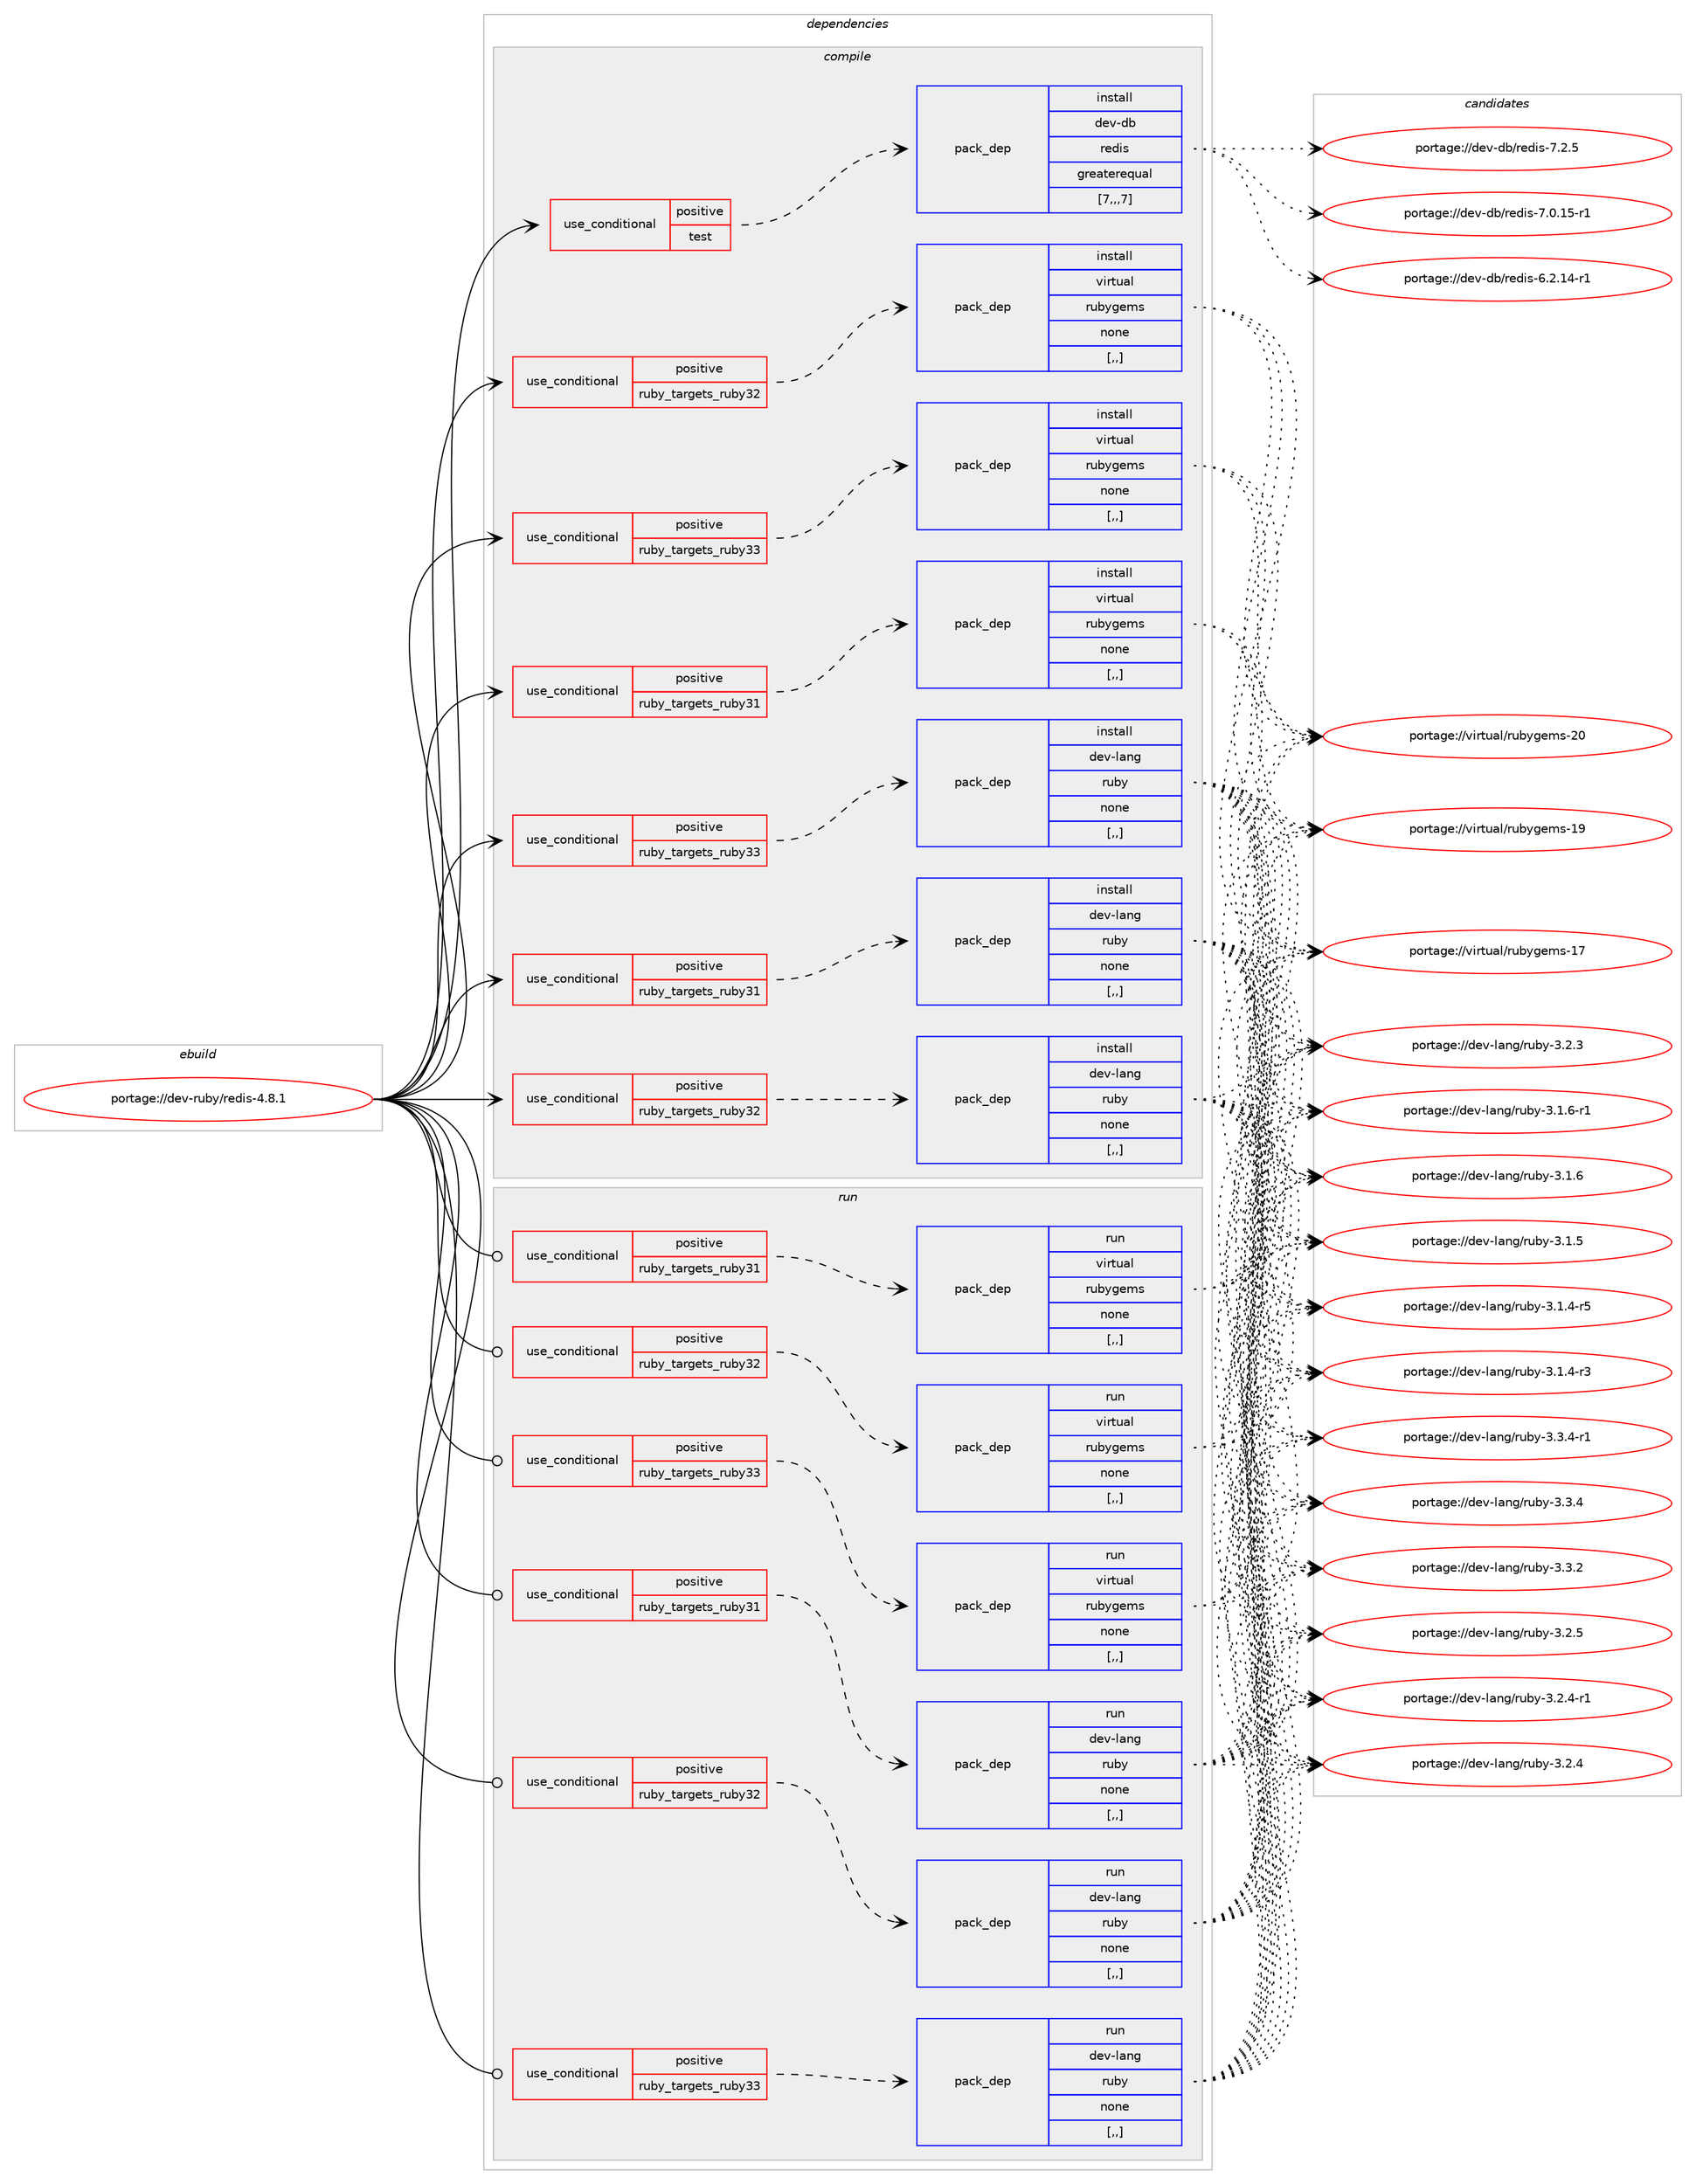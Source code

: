 digraph prolog {

# *************
# Graph options
# *************

newrank=true;
concentrate=true;
compound=true;
graph [rankdir=LR,fontname=Helvetica,fontsize=10,ranksep=1.5];#, ranksep=2.5, nodesep=0.2];
edge  [arrowhead=vee];
node  [fontname=Helvetica,fontsize=10];

# **********
# The ebuild
# **********

subgraph cluster_leftcol {
color=gray;
label=<<i>ebuild</i>>;
id [label="portage://dev-ruby/redis-4.8.1", color=red, width=4, href="../dev-ruby/redis-4.8.1.svg"];
}

# ****************
# The dependencies
# ****************

subgraph cluster_midcol {
color=gray;
label=<<i>dependencies</i>>;
subgraph cluster_compile {
fillcolor="#eeeeee";
style=filled;
label=<<i>compile</i>>;
subgraph cond54146 {
dependency197896 [label=<<TABLE BORDER="0" CELLBORDER="1" CELLSPACING="0" CELLPADDING="4"><TR><TD ROWSPAN="3" CELLPADDING="10">use_conditional</TD></TR><TR><TD>positive</TD></TR><TR><TD>ruby_targets_ruby31</TD></TR></TABLE>>, shape=none, color=red];
subgraph pack142393 {
dependency197897 [label=<<TABLE BORDER="0" CELLBORDER="1" CELLSPACING="0" CELLPADDING="4" WIDTH="220"><TR><TD ROWSPAN="6" CELLPADDING="30">pack_dep</TD></TR><TR><TD WIDTH="110">install</TD></TR><TR><TD>dev-lang</TD></TR><TR><TD>ruby</TD></TR><TR><TD>none</TD></TR><TR><TD>[,,]</TD></TR></TABLE>>, shape=none, color=blue];
}
dependency197896:e -> dependency197897:w [weight=20,style="dashed",arrowhead="vee"];
}
id:e -> dependency197896:w [weight=20,style="solid",arrowhead="vee"];
subgraph cond54147 {
dependency197898 [label=<<TABLE BORDER="0" CELLBORDER="1" CELLSPACING="0" CELLPADDING="4"><TR><TD ROWSPAN="3" CELLPADDING="10">use_conditional</TD></TR><TR><TD>positive</TD></TR><TR><TD>ruby_targets_ruby31</TD></TR></TABLE>>, shape=none, color=red];
subgraph pack142394 {
dependency197899 [label=<<TABLE BORDER="0" CELLBORDER="1" CELLSPACING="0" CELLPADDING="4" WIDTH="220"><TR><TD ROWSPAN="6" CELLPADDING="30">pack_dep</TD></TR><TR><TD WIDTH="110">install</TD></TR><TR><TD>virtual</TD></TR><TR><TD>rubygems</TD></TR><TR><TD>none</TD></TR><TR><TD>[,,]</TD></TR></TABLE>>, shape=none, color=blue];
}
dependency197898:e -> dependency197899:w [weight=20,style="dashed",arrowhead="vee"];
}
id:e -> dependency197898:w [weight=20,style="solid",arrowhead="vee"];
subgraph cond54148 {
dependency197900 [label=<<TABLE BORDER="0" CELLBORDER="1" CELLSPACING="0" CELLPADDING="4"><TR><TD ROWSPAN="3" CELLPADDING="10">use_conditional</TD></TR><TR><TD>positive</TD></TR><TR><TD>ruby_targets_ruby32</TD></TR></TABLE>>, shape=none, color=red];
subgraph pack142395 {
dependency197901 [label=<<TABLE BORDER="0" CELLBORDER="1" CELLSPACING="0" CELLPADDING="4" WIDTH="220"><TR><TD ROWSPAN="6" CELLPADDING="30">pack_dep</TD></TR><TR><TD WIDTH="110">install</TD></TR><TR><TD>dev-lang</TD></TR><TR><TD>ruby</TD></TR><TR><TD>none</TD></TR><TR><TD>[,,]</TD></TR></TABLE>>, shape=none, color=blue];
}
dependency197900:e -> dependency197901:w [weight=20,style="dashed",arrowhead="vee"];
}
id:e -> dependency197900:w [weight=20,style="solid",arrowhead="vee"];
subgraph cond54149 {
dependency197902 [label=<<TABLE BORDER="0" CELLBORDER="1" CELLSPACING="0" CELLPADDING="4"><TR><TD ROWSPAN="3" CELLPADDING="10">use_conditional</TD></TR><TR><TD>positive</TD></TR><TR><TD>ruby_targets_ruby32</TD></TR></TABLE>>, shape=none, color=red];
subgraph pack142396 {
dependency197903 [label=<<TABLE BORDER="0" CELLBORDER="1" CELLSPACING="0" CELLPADDING="4" WIDTH="220"><TR><TD ROWSPAN="6" CELLPADDING="30">pack_dep</TD></TR><TR><TD WIDTH="110">install</TD></TR><TR><TD>virtual</TD></TR><TR><TD>rubygems</TD></TR><TR><TD>none</TD></TR><TR><TD>[,,]</TD></TR></TABLE>>, shape=none, color=blue];
}
dependency197902:e -> dependency197903:w [weight=20,style="dashed",arrowhead="vee"];
}
id:e -> dependency197902:w [weight=20,style="solid",arrowhead="vee"];
subgraph cond54150 {
dependency197904 [label=<<TABLE BORDER="0" CELLBORDER="1" CELLSPACING="0" CELLPADDING="4"><TR><TD ROWSPAN="3" CELLPADDING="10">use_conditional</TD></TR><TR><TD>positive</TD></TR><TR><TD>ruby_targets_ruby33</TD></TR></TABLE>>, shape=none, color=red];
subgraph pack142397 {
dependency197905 [label=<<TABLE BORDER="0" CELLBORDER="1" CELLSPACING="0" CELLPADDING="4" WIDTH="220"><TR><TD ROWSPAN="6" CELLPADDING="30">pack_dep</TD></TR><TR><TD WIDTH="110">install</TD></TR><TR><TD>dev-lang</TD></TR><TR><TD>ruby</TD></TR><TR><TD>none</TD></TR><TR><TD>[,,]</TD></TR></TABLE>>, shape=none, color=blue];
}
dependency197904:e -> dependency197905:w [weight=20,style="dashed",arrowhead="vee"];
}
id:e -> dependency197904:w [weight=20,style="solid",arrowhead="vee"];
subgraph cond54151 {
dependency197906 [label=<<TABLE BORDER="0" CELLBORDER="1" CELLSPACING="0" CELLPADDING="4"><TR><TD ROWSPAN="3" CELLPADDING="10">use_conditional</TD></TR><TR><TD>positive</TD></TR><TR><TD>ruby_targets_ruby33</TD></TR></TABLE>>, shape=none, color=red];
subgraph pack142398 {
dependency197907 [label=<<TABLE BORDER="0" CELLBORDER="1" CELLSPACING="0" CELLPADDING="4" WIDTH="220"><TR><TD ROWSPAN="6" CELLPADDING="30">pack_dep</TD></TR><TR><TD WIDTH="110">install</TD></TR><TR><TD>virtual</TD></TR><TR><TD>rubygems</TD></TR><TR><TD>none</TD></TR><TR><TD>[,,]</TD></TR></TABLE>>, shape=none, color=blue];
}
dependency197906:e -> dependency197907:w [weight=20,style="dashed",arrowhead="vee"];
}
id:e -> dependency197906:w [weight=20,style="solid",arrowhead="vee"];
subgraph cond54152 {
dependency197908 [label=<<TABLE BORDER="0" CELLBORDER="1" CELLSPACING="0" CELLPADDING="4"><TR><TD ROWSPAN="3" CELLPADDING="10">use_conditional</TD></TR><TR><TD>positive</TD></TR><TR><TD>test</TD></TR></TABLE>>, shape=none, color=red];
subgraph pack142399 {
dependency197909 [label=<<TABLE BORDER="0" CELLBORDER="1" CELLSPACING="0" CELLPADDING="4" WIDTH="220"><TR><TD ROWSPAN="6" CELLPADDING="30">pack_dep</TD></TR><TR><TD WIDTH="110">install</TD></TR><TR><TD>dev-db</TD></TR><TR><TD>redis</TD></TR><TR><TD>greaterequal</TD></TR><TR><TD>[7,,,7]</TD></TR></TABLE>>, shape=none, color=blue];
}
dependency197908:e -> dependency197909:w [weight=20,style="dashed",arrowhead="vee"];
}
id:e -> dependency197908:w [weight=20,style="solid",arrowhead="vee"];
}
subgraph cluster_compileandrun {
fillcolor="#eeeeee";
style=filled;
label=<<i>compile and run</i>>;
}
subgraph cluster_run {
fillcolor="#eeeeee";
style=filled;
label=<<i>run</i>>;
subgraph cond54153 {
dependency197910 [label=<<TABLE BORDER="0" CELLBORDER="1" CELLSPACING="0" CELLPADDING="4"><TR><TD ROWSPAN="3" CELLPADDING="10">use_conditional</TD></TR><TR><TD>positive</TD></TR><TR><TD>ruby_targets_ruby31</TD></TR></TABLE>>, shape=none, color=red];
subgraph pack142400 {
dependency197911 [label=<<TABLE BORDER="0" CELLBORDER="1" CELLSPACING="0" CELLPADDING="4" WIDTH="220"><TR><TD ROWSPAN="6" CELLPADDING="30">pack_dep</TD></TR><TR><TD WIDTH="110">run</TD></TR><TR><TD>dev-lang</TD></TR><TR><TD>ruby</TD></TR><TR><TD>none</TD></TR><TR><TD>[,,]</TD></TR></TABLE>>, shape=none, color=blue];
}
dependency197910:e -> dependency197911:w [weight=20,style="dashed",arrowhead="vee"];
}
id:e -> dependency197910:w [weight=20,style="solid",arrowhead="odot"];
subgraph cond54154 {
dependency197912 [label=<<TABLE BORDER="0" CELLBORDER="1" CELLSPACING="0" CELLPADDING="4"><TR><TD ROWSPAN="3" CELLPADDING="10">use_conditional</TD></TR><TR><TD>positive</TD></TR><TR><TD>ruby_targets_ruby31</TD></TR></TABLE>>, shape=none, color=red];
subgraph pack142401 {
dependency197913 [label=<<TABLE BORDER="0" CELLBORDER="1" CELLSPACING="0" CELLPADDING="4" WIDTH="220"><TR><TD ROWSPAN="6" CELLPADDING="30">pack_dep</TD></TR><TR><TD WIDTH="110">run</TD></TR><TR><TD>virtual</TD></TR><TR><TD>rubygems</TD></TR><TR><TD>none</TD></TR><TR><TD>[,,]</TD></TR></TABLE>>, shape=none, color=blue];
}
dependency197912:e -> dependency197913:w [weight=20,style="dashed",arrowhead="vee"];
}
id:e -> dependency197912:w [weight=20,style="solid",arrowhead="odot"];
subgraph cond54155 {
dependency197914 [label=<<TABLE BORDER="0" CELLBORDER="1" CELLSPACING="0" CELLPADDING="4"><TR><TD ROWSPAN="3" CELLPADDING="10">use_conditional</TD></TR><TR><TD>positive</TD></TR><TR><TD>ruby_targets_ruby32</TD></TR></TABLE>>, shape=none, color=red];
subgraph pack142402 {
dependency197915 [label=<<TABLE BORDER="0" CELLBORDER="1" CELLSPACING="0" CELLPADDING="4" WIDTH="220"><TR><TD ROWSPAN="6" CELLPADDING="30">pack_dep</TD></TR><TR><TD WIDTH="110">run</TD></TR><TR><TD>dev-lang</TD></TR><TR><TD>ruby</TD></TR><TR><TD>none</TD></TR><TR><TD>[,,]</TD></TR></TABLE>>, shape=none, color=blue];
}
dependency197914:e -> dependency197915:w [weight=20,style="dashed",arrowhead="vee"];
}
id:e -> dependency197914:w [weight=20,style="solid",arrowhead="odot"];
subgraph cond54156 {
dependency197916 [label=<<TABLE BORDER="0" CELLBORDER="1" CELLSPACING="0" CELLPADDING="4"><TR><TD ROWSPAN="3" CELLPADDING="10">use_conditional</TD></TR><TR><TD>positive</TD></TR><TR><TD>ruby_targets_ruby32</TD></TR></TABLE>>, shape=none, color=red];
subgraph pack142403 {
dependency197917 [label=<<TABLE BORDER="0" CELLBORDER="1" CELLSPACING="0" CELLPADDING="4" WIDTH="220"><TR><TD ROWSPAN="6" CELLPADDING="30">pack_dep</TD></TR><TR><TD WIDTH="110">run</TD></TR><TR><TD>virtual</TD></TR><TR><TD>rubygems</TD></TR><TR><TD>none</TD></TR><TR><TD>[,,]</TD></TR></TABLE>>, shape=none, color=blue];
}
dependency197916:e -> dependency197917:w [weight=20,style="dashed",arrowhead="vee"];
}
id:e -> dependency197916:w [weight=20,style="solid",arrowhead="odot"];
subgraph cond54157 {
dependency197918 [label=<<TABLE BORDER="0" CELLBORDER="1" CELLSPACING="0" CELLPADDING="4"><TR><TD ROWSPAN="3" CELLPADDING="10">use_conditional</TD></TR><TR><TD>positive</TD></TR><TR><TD>ruby_targets_ruby33</TD></TR></TABLE>>, shape=none, color=red];
subgraph pack142404 {
dependency197919 [label=<<TABLE BORDER="0" CELLBORDER="1" CELLSPACING="0" CELLPADDING="4" WIDTH="220"><TR><TD ROWSPAN="6" CELLPADDING="30">pack_dep</TD></TR><TR><TD WIDTH="110">run</TD></TR><TR><TD>dev-lang</TD></TR><TR><TD>ruby</TD></TR><TR><TD>none</TD></TR><TR><TD>[,,]</TD></TR></TABLE>>, shape=none, color=blue];
}
dependency197918:e -> dependency197919:w [weight=20,style="dashed",arrowhead="vee"];
}
id:e -> dependency197918:w [weight=20,style="solid",arrowhead="odot"];
subgraph cond54158 {
dependency197920 [label=<<TABLE BORDER="0" CELLBORDER="1" CELLSPACING="0" CELLPADDING="4"><TR><TD ROWSPAN="3" CELLPADDING="10">use_conditional</TD></TR><TR><TD>positive</TD></TR><TR><TD>ruby_targets_ruby33</TD></TR></TABLE>>, shape=none, color=red];
subgraph pack142405 {
dependency197921 [label=<<TABLE BORDER="0" CELLBORDER="1" CELLSPACING="0" CELLPADDING="4" WIDTH="220"><TR><TD ROWSPAN="6" CELLPADDING="30">pack_dep</TD></TR><TR><TD WIDTH="110">run</TD></TR><TR><TD>virtual</TD></TR><TR><TD>rubygems</TD></TR><TR><TD>none</TD></TR><TR><TD>[,,]</TD></TR></TABLE>>, shape=none, color=blue];
}
dependency197920:e -> dependency197921:w [weight=20,style="dashed",arrowhead="vee"];
}
id:e -> dependency197920:w [weight=20,style="solid",arrowhead="odot"];
}
}

# **************
# The candidates
# **************

subgraph cluster_choices {
rank=same;
color=gray;
label=<<i>candidates</i>>;

subgraph choice142393 {
color=black;
nodesep=1;
choice100101118451089711010347114117981214551465146524511449 [label="portage://dev-lang/ruby-3.3.4-r1", color=red, width=4,href="../dev-lang/ruby-3.3.4-r1.svg"];
choice10010111845108971101034711411798121455146514652 [label="portage://dev-lang/ruby-3.3.4", color=red, width=4,href="../dev-lang/ruby-3.3.4.svg"];
choice10010111845108971101034711411798121455146514650 [label="portage://dev-lang/ruby-3.3.2", color=red, width=4,href="../dev-lang/ruby-3.3.2.svg"];
choice10010111845108971101034711411798121455146504653 [label="portage://dev-lang/ruby-3.2.5", color=red, width=4,href="../dev-lang/ruby-3.2.5.svg"];
choice100101118451089711010347114117981214551465046524511449 [label="portage://dev-lang/ruby-3.2.4-r1", color=red, width=4,href="../dev-lang/ruby-3.2.4-r1.svg"];
choice10010111845108971101034711411798121455146504652 [label="portage://dev-lang/ruby-3.2.4", color=red, width=4,href="../dev-lang/ruby-3.2.4.svg"];
choice10010111845108971101034711411798121455146504651 [label="portage://dev-lang/ruby-3.2.3", color=red, width=4,href="../dev-lang/ruby-3.2.3.svg"];
choice100101118451089711010347114117981214551464946544511449 [label="portage://dev-lang/ruby-3.1.6-r1", color=red, width=4,href="../dev-lang/ruby-3.1.6-r1.svg"];
choice10010111845108971101034711411798121455146494654 [label="portage://dev-lang/ruby-3.1.6", color=red, width=4,href="../dev-lang/ruby-3.1.6.svg"];
choice10010111845108971101034711411798121455146494653 [label="portage://dev-lang/ruby-3.1.5", color=red, width=4,href="../dev-lang/ruby-3.1.5.svg"];
choice100101118451089711010347114117981214551464946524511453 [label="portage://dev-lang/ruby-3.1.4-r5", color=red, width=4,href="../dev-lang/ruby-3.1.4-r5.svg"];
choice100101118451089711010347114117981214551464946524511451 [label="portage://dev-lang/ruby-3.1.4-r3", color=red, width=4,href="../dev-lang/ruby-3.1.4-r3.svg"];
dependency197897:e -> choice100101118451089711010347114117981214551465146524511449:w [style=dotted,weight="100"];
dependency197897:e -> choice10010111845108971101034711411798121455146514652:w [style=dotted,weight="100"];
dependency197897:e -> choice10010111845108971101034711411798121455146514650:w [style=dotted,weight="100"];
dependency197897:e -> choice10010111845108971101034711411798121455146504653:w [style=dotted,weight="100"];
dependency197897:e -> choice100101118451089711010347114117981214551465046524511449:w [style=dotted,weight="100"];
dependency197897:e -> choice10010111845108971101034711411798121455146504652:w [style=dotted,weight="100"];
dependency197897:e -> choice10010111845108971101034711411798121455146504651:w [style=dotted,weight="100"];
dependency197897:e -> choice100101118451089711010347114117981214551464946544511449:w [style=dotted,weight="100"];
dependency197897:e -> choice10010111845108971101034711411798121455146494654:w [style=dotted,weight="100"];
dependency197897:e -> choice10010111845108971101034711411798121455146494653:w [style=dotted,weight="100"];
dependency197897:e -> choice100101118451089711010347114117981214551464946524511453:w [style=dotted,weight="100"];
dependency197897:e -> choice100101118451089711010347114117981214551464946524511451:w [style=dotted,weight="100"];
}
subgraph choice142394 {
color=black;
nodesep=1;
choice118105114116117971084711411798121103101109115455048 [label="portage://virtual/rubygems-20", color=red, width=4,href="../virtual/rubygems-20.svg"];
choice118105114116117971084711411798121103101109115454957 [label="portage://virtual/rubygems-19", color=red, width=4,href="../virtual/rubygems-19.svg"];
choice118105114116117971084711411798121103101109115454955 [label="portage://virtual/rubygems-17", color=red, width=4,href="../virtual/rubygems-17.svg"];
dependency197899:e -> choice118105114116117971084711411798121103101109115455048:w [style=dotted,weight="100"];
dependency197899:e -> choice118105114116117971084711411798121103101109115454957:w [style=dotted,weight="100"];
dependency197899:e -> choice118105114116117971084711411798121103101109115454955:w [style=dotted,weight="100"];
}
subgraph choice142395 {
color=black;
nodesep=1;
choice100101118451089711010347114117981214551465146524511449 [label="portage://dev-lang/ruby-3.3.4-r1", color=red, width=4,href="../dev-lang/ruby-3.3.4-r1.svg"];
choice10010111845108971101034711411798121455146514652 [label="portage://dev-lang/ruby-3.3.4", color=red, width=4,href="../dev-lang/ruby-3.3.4.svg"];
choice10010111845108971101034711411798121455146514650 [label="portage://dev-lang/ruby-3.3.2", color=red, width=4,href="../dev-lang/ruby-3.3.2.svg"];
choice10010111845108971101034711411798121455146504653 [label="portage://dev-lang/ruby-3.2.5", color=red, width=4,href="../dev-lang/ruby-3.2.5.svg"];
choice100101118451089711010347114117981214551465046524511449 [label="portage://dev-lang/ruby-3.2.4-r1", color=red, width=4,href="../dev-lang/ruby-3.2.4-r1.svg"];
choice10010111845108971101034711411798121455146504652 [label="portage://dev-lang/ruby-3.2.4", color=red, width=4,href="../dev-lang/ruby-3.2.4.svg"];
choice10010111845108971101034711411798121455146504651 [label="portage://dev-lang/ruby-3.2.3", color=red, width=4,href="../dev-lang/ruby-3.2.3.svg"];
choice100101118451089711010347114117981214551464946544511449 [label="portage://dev-lang/ruby-3.1.6-r1", color=red, width=4,href="../dev-lang/ruby-3.1.6-r1.svg"];
choice10010111845108971101034711411798121455146494654 [label="portage://dev-lang/ruby-3.1.6", color=red, width=4,href="../dev-lang/ruby-3.1.6.svg"];
choice10010111845108971101034711411798121455146494653 [label="portage://dev-lang/ruby-3.1.5", color=red, width=4,href="../dev-lang/ruby-3.1.5.svg"];
choice100101118451089711010347114117981214551464946524511453 [label="portage://dev-lang/ruby-3.1.4-r5", color=red, width=4,href="../dev-lang/ruby-3.1.4-r5.svg"];
choice100101118451089711010347114117981214551464946524511451 [label="portage://dev-lang/ruby-3.1.4-r3", color=red, width=4,href="../dev-lang/ruby-3.1.4-r3.svg"];
dependency197901:e -> choice100101118451089711010347114117981214551465146524511449:w [style=dotted,weight="100"];
dependency197901:e -> choice10010111845108971101034711411798121455146514652:w [style=dotted,weight="100"];
dependency197901:e -> choice10010111845108971101034711411798121455146514650:w [style=dotted,weight="100"];
dependency197901:e -> choice10010111845108971101034711411798121455146504653:w [style=dotted,weight="100"];
dependency197901:e -> choice100101118451089711010347114117981214551465046524511449:w [style=dotted,weight="100"];
dependency197901:e -> choice10010111845108971101034711411798121455146504652:w [style=dotted,weight="100"];
dependency197901:e -> choice10010111845108971101034711411798121455146504651:w [style=dotted,weight="100"];
dependency197901:e -> choice100101118451089711010347114117981214551464946544511449:w [style=dotted,weight="100"];
dependency197901:e -> choice10010111845108971101034711411798121455146494654:w [style=dotted,weight="100"];
dependency197901:e -> choice10010111845108971101034711411798121455146494653:w [style=dotted,weight="100"];
dependency197901:e -> choice100101118451089711010347114117981214551464946524511453:w [style=dotted,weight="100"];
dependency197901:e -> choice100101118451089711010347114117981214551464946524511451:w [style=dotted,weight="100"];
}
subgraph choice142396 {
color=black;
nodesep=1;
choice118105114116117971084711411798121103101109115455048 [label="portage://virtual/rubygems-20", color=red, width=4,href="../virtual/rubygems-20.svg"];
choice118105114116117971084711411798121103101109115454957 [label="portage://virtual/rubygems-19", color=red, width=4,href="../virtual/rubygems-19.svg"];
choice118105114116117971084711411798121103101109115454955 [label="portage://virtual/rubygems-17", color=red, width=4,href="../virtual/rubygems-17.svg"];
dependency197903:e -> choice118105114116117971084711411798121103101109115455048:w [style=dotted,weight="100"];
dependency197903:e -> choice118105114116117971084711411798121103101109115454957:w [style=dotted,weight="100"];
dependency197903:e -> choice118105114116117971084711411798121103101109115454955:w [style=dotted,weight="100"];
}
subgraph choice142397 {
color=black;
nodesep=1;
choice100101118451089711010347114117981214551465146524511449 [label="portage://dev-lang/ruby-3.3.4-r1", color=red, width=4,href="../dev-lang/ruby-3.3.4-r1.svg"];
choice10010111845108971101034711411798121455146514652 [label="portage://dev-lang/ruby-3.3.4", color=red, width=4,href="../dev-lang/ruby-3.3.4.svg"];
choice10010111845108971101034711411798121455146514650 [label="portage://dev-lang/ruby-3.3.2", color=red, width=4,href="../dev-lang/ruby-3.3.2.svg"];
choice10010111845108971101034711411798121455146504653 [label="portage://dev-lang/ruby-3.2.5", color=red, width=4,href="../dev-lang/ruby-3.2.5.svg"];
choice100101118451089711010347114117981214551465046524511449 [label="portage://dev-lang/ruby-3.2.4-r1", color=red, width=4,href="../dev-lang/ruby-3.2.4-r1.svg"];
choice10010111845108971101034711411798121455146504652 [label="portage://dev-lang/ruby-3.2.4", color=red, width=4,href="../dev-lang/ruby-3.2.4.svg"];
choice10010111845108971101034711411798121455146504651 [label="portage://dev-lang/ruby-3.2.3", color=red, width=4,href="../dev-lang/ruby-3.2.3.svg"];
choice100101118451089711010347114117981214551464946544511449 [label="portage://dev-lang/ruby-3.1.6-r1", color=red, width=4,href="../dev-lang/ruby-3.1.6-r1.svg"];
choice10010111845108971101034711411798121455146494654 [label="portage://dev-lang/ruby-3.1.6", color=red, width=4,href="../dev-lang/ruby-3.1.6.svg"];
choice10010111845108971101034711411798121455146494653 [label="portage://dev-lang/ruby-3.1.5", color=red, width=4,href="../dev-lang/ruby-3.1.5.svg"];
choice100101118451089711010347114117981214551464946524511453 [label="portage://dev-lang/ruby-3.1.4-r5", color=red, width=4,href="../dev-lang/ruby-3.1.4-r5.svg"];
choice100101118451089711010347114117981214551464946524511451 [label="portage://dev-lang/ruby-3.1.4-r3", color=red, width=4,href="../dev-lang/ruby-3.1.4-r3.svg"];
dependency197905:e -> choice100101118451089711010347114117981214551465146524511449:w [style=dotted,weight="100"];
dependency197905:e -> choice10010111845108971101034711411798121455146514652:w [style=dotted,weight="100"];
dependency197905:e -> choice10010111845108971101034711411798121455146514650:w [style=dotted,weight="100"];
dependency197905:e -> choice10010111845108971101034711411798121455146504653:w [style=dotted,weight="100"];
dependency197905:e -> choice100101118451089711010347114117981214551465046524511449:w [style=dotted,weight="100"];
dependency197905:e -> choice10010111845108971101034711411798121455146504652:w [style=dotted,weight="100"];
dependency197905:e -> choice10010111845108971101034711411798121455146504651:w [style=dotted,weight="100"];
dependency197905:e -> choice100101118451089711010347114117981214551464946544511449:w [style=dotted,weight="100"];
dependency197905:e -> choice10010111845108971101034711411798121455146494654:w [style=dotted,weight="100"];
dependency197905:e -> choice10010111845108971101034711411798121455146494653:w [style=dotted,weight="100"];
dependency197905:e -> choice100101118451089711010347114117981214551464946524511453:w [style=dotted,weight="100"];
dependency197905:e -> choice100101118451089711010347114117981214551464946524511451:w [style=dotted,weight="100"];
}
subgraph choice142398 {
color=black;
nodesep=1;
choice118105114116117971084711411798121103101109115455048 [label="portage://virtual/rubygems-20", color=red, width=4,href="../virtual/rubygems-20.svg"];
choice118105114116117971084711411798121103101109115454957 [label="portage://virtual/rubygems-19", color=red, width=4,href="../virtual/rubygems-19.svg"];
choice118105114116117971084711411798121103101109115454955 [label="portage://virtual/rubygems-17", color=red, width=4,href="../virtual/rubygems-17.svg"];
dependency197907:e -> choice118105114116117971084711411798121103101109115455048:w [style=dotted,weight="100"];
dependency197907:e -> choice118105114116117971084711411798121103101109115454957:w [style=dotted,weight="100"];
dependency197907:e -> choice118105114116117971084711411798121103101109115454955:w [style=dotted,weight="100"];
}
subgraph choice142399 {
color=black;
nodesep=1;
choice100101118451009847114101100105115455546504653 [label="portage://dev-db/redis-7.2.5", color=red, width=4,href="../dev-db/redis-7.2.5.svg"];
choice100101118451009847114101100105115455546484649534511449 [label="portage://dev-db/redis-7.0.15-r1", color=red, width=4,href="../dev-db/redis-7.0.15-r1.svg"];
choice100101118451009847114101100105115455446504649524511449 [label="portage://dev-db/redis-6.2.14-r1", color=red, width=4,href="../dev-db/redis-6.2.14-r1.svg"];
dependency197909:e -> choice100101118451009847114101100105115455546504653:w [style=dotted,weight="100"];
dependency197909:e -> choice100101118451009847114101100105115455546484649534511449:w [style=dotted,weight="100"];
dependency197909:e -> choice100101118451009847114101100105115455446504649524511449:w [style=dotted,weight="100"];
}
subgraph choice142400 {
color=black;
nodesep=1;
choice100101118451089711010347114117981214551465146524511449 [label="portage://dev-lang/ruby-3.3.4-r1", color=red, width=4,href="../dev-lang/ruby-3.3.4-r1.svg"];
choice10010111845108971101034711411798121455146514652 [label="portage://dev-lang/ruby-3.3.4", color=red, width=4,href="../dev-lang/ruby-3.3.4.svg"];
choice10010111845108971101034711411798121455146514650 [label="portage://dev-lang/ruby-3.3.2", color=red, width=4,href="../dev-lang/ruby-3.3.2.svg"];
choice10010111845108971101034711411798121455146504653 [label="portage://dev-lang/ruby-3.2.5", color=red, width=4,href="../dev-lang/ruby-3.2.5.svg"];
choice100101118451089711010347114117981214551465046524511449 [label="portage://dev-lang/ruby-3.2.4-r1", color=red, width=4,href="../dev-lang/ruby-3.2.4-r1.svg"];
choice10010111845108971101034711411798121455146504652 [label="portage://dev-lang/ruby-3.2.4", color=red, width=4,href="../dev-lang/ruby-3.2.4.svg"];
choice10010111845108971101034711411798121455146504651 [label="portage://dev-lang/ruby-3.2.3", color=red, width=4,href="../dev-lang/ruby-3.2.3.svg"];
choice100101118451089711010347114117981214551464946544511449 [label="portage://dev-lang/ruby-3.1.6-r1", color=red, width=4,href="../dev-lang/ruby-3.1.6-r1.svg"];
choice10010111845108971101034711411798121455146494654 [label="portage://dev-lang/ruby-3.1.6", color=red, width=4,href="../dev-lang/ruby-3.1.6.svg"];
choice10010111845108971101034711411798121455146494653 [label="portage://dev-lang/ruby-3.1.5", color=red, width=4,href="../dev-lang/ruby-3.1.5.svg"];
choice100101118451089711010347114117981214551464946524511453 [label="portage://dev-lang/ruby-3.1.4-r5", color=red, width=4,href="../dev-lang/ruby-3.1.4-r5.svg"];
choice100101118451089711010347114117981214551464946524511451 [label="portage://dev-lang/ruby-3.1.4-r3", color=red, width=4,href="../dev-lang/ruby-3.1.4-r3.svg"];
dependency197911:e -> choice100101118451089711010347114117981214551465146524511449:w [style=dotted,weight="100"];
dependency197911:e -> choice10010111845108971101034711411798121455146514652:w [style=dotted,weight="100"];
dependency197911:e -> choice10010111845108971101034711411798121455146514650:w [style=dotted,weight="100"];
dependency197911:e -> choice10010111845108971101034711411798121455146504653:w [style=dotted,weight="100"];
dependency197911:e -> choice100101118451089711010347114117981214551465046524511449:w [style=dotted,weight="100"];
dependency197911:e -> choice10010111845108971101034711411798121455146504652:w [style=dotted,weight="100"];
dependency197911:e -> choice10010111845108971101034711411798121455146504651:w [style=dotted,weight="100"];
dependency197911:e -> choice100101118451089711010347114117981214551464946544511449:w [style=dotted,weight="100"];
dependency197911:e -> choice10010111845108971101034711411798121455146494654:w [style=dotted,weight="100"];
dependency197911:e -> choice10010111845108971101034711411798121455146494653:w [style=dotted,weight="100"];
dependency197911:e -> choice100101118451089711010347114117981214551464946524511453:w [style=dotted,weight="100"];
dependency197911:e -> choice100101118451089711010347114117981214551464946524511451:w [style=dotted,weight="100"];
}
subgraph choice142401 {
color=black;
nodesep=1;
choice118105114116117971084711411798121103101109115455048 [label="portage://virtual/rubygems-20", color=red, width=4,href="../virtual/rubygems-20.svg"];
choice118105114116117971084711411798121103101109115454957 [label="portage://virtual/rubygems-19", color=red, width=4,href="../virtual/rubygems-19.svg"];
choice118105114116117971084711411798121103101109115454955 [label="portage://virtual/rubygems-17", color=red, width=4,href="../virtual/rubygems-17.svg"];
dependency197913:e -> choice118105114116117971084711411798121103101109115455048:w [style=dotted,weight="100"];
dependency197913:e -> choice118105114116117971084711411798121103101109115454957:w [style=dotted,weight="100"];
dependency197913:e -> choice118105114116117971084711411798121103101109115454955:w [style=dotted,weight="100"];
}
subgraph choice142402 {
color=black;
nodesep=1;
choice100101118451089711010347114117981214551465146524511449 [label="portage://dev-lang/ruby-3.3.4-r1", color=red, width=4,href="../dev-lang/ruby-3.3.4-r1.svg"];
choice10010111845108971101034711411798121455146514652 [label="portage://dev-lang/ruby-3.3.4", color=red, width=4,href="../dev-lang/ruby-3.3.4.svg"];
choice10010111845108971101034711411798121455146514650 [label="portage://dev-lang/ruby-3.3.2", color=red, width=4,href="../dev-lang/ruby-3.3.2.svg"];
choice10010111845108971101034711411798121455146504653 [label="portage://dev-lang/ruby-3.2.5", color=red, width=4,href="../dev-lang/ruby-3.2.5.svg"];
choice100101118451089711010347114117981214551465046524511449 [label="portage://dev-lang/ruby-3.2.4-r1", color=red, width=4,href="../dev-lang/ruby-3.2.4-r1.svg"];
choice10010111845108971101034711411798121455146504652 [label="portage://dev-lang/ruby-3.2.4", color=red, width=4,href="../dev-lang/ruby-3.2.4.svg"];
choice10010111845108971101034711411798121455146504651 [label="portage://dev-lang/ruby-3.2.3", color=red, width=4,href="../dev-lang/ruby-3.2.3.svg"];
choice100101118451089711010347114117981214551464946544511449 [label="portage://dev-lang/ruby-3.1.6-r1", color=red, width=4,href="../dev-lang/ruby-3.1.6-r1.svg"];
choice10010111845108971101034711411798121455146494654 [label="portage://dev-lang/ruby-3.1.6", color=red, width=4,href="../dev-lang/ruby-3.1.6.svg"];
choice10010111845108971101034711411798121455146494653 [label="portage://dev-lang/ruby-3.1.5", color=red, width=4,href="../dev-lang/ruby-3.1.5.svg"];
choice100101118451089711010347114117981214551464946524511453 [label="portage://dev-lang/ruby-3.1.4-r5", color=red, width=4,href="../dev-lang/ruby-3.1.4-r5.svg"];
choice100101118451089711010347114117981214551464946524511451 [label="portage://dev-lang/ruby-3.1.4-r3", color=red, width=4,href="../dev-lang/ruby-3.1.4-r3.svg"];
dependency197915:e -> choice100101118451089711010347114117981214551465146524511449:w [style=dotted,weight="100"];
dependency197915:e -> choice10010111845108971101034711411798121455146514652:w [style=dotted,weight="100"];
dependency197915:e -> choice10010111845108971101034711411798121455146514650:w [style=dotted,weight="100"];
dependency197915:e -> choice10010111845108971101034711411798121455146504653:w [style=dotted,weight="100"];
dependency197915:e -> choice100101118451089711010347114117981214551465046524511449:w [style=dotted,weight="100"];
dependency197915:e -> choice10010111845108971101034711411798121455146504652:w [style=dotted,weight="100"];
dependency197915:e -> choice10010111845108971101034711411798121455146504651:w [style=dotted,weight="100"];
dependency197915:e -> choice100101118451089711010347114117981214551464946544511449:w [style=dotted,weight="100"];
dependency197915:e -> choice10010111845108971101034711411798121455146494654:w [style=dotted,weight="100"];
dependency197915:e -> choice10010111845108971101034711411798121455146494653:w [style=dotted,weight="100"];
dependency197915:e -> choice100101118451089711010347114117981214551464946524511453:w [style=dotted,weight="100"];
dependency197915:e -> choice100101118451089711010347114117981214551464946524511451:w [style=dotted,weight="100"];
}
subgraph choice142403 {
color=black;
nodesep=1;
choice118105114116117971084711411798121103101109115455048 [label="portage://virtual/rubygems-20", color=red, width=4,href="../virtual/rubygems-20.svg"];
choice118105114116117971084711411798121103101109115454957 [label="portage://virtual/rubygems-19", color=red, width=4,href="../virtual/rubygems-19.svg"];
choice118105114116117971084711411798121103101109115454955 [label="portage://virtual/rubygems-17", color=red, width=4,href="../virtual/rubygems-17.svg"];
dependency197917:e -> choice118105114116117971084711411798121103101109115455048:w [style=dotted,weight="100"];
dependency197917:e -> choice118105114116117971084711411798121103101109115454957:w [style=dotted,weight="100"];
dependency197917:e -> choice118105114116117971084711411798121103101109115454955:w [style=dotted,weight="100"];
}
subgraph choice142404 {
color=black;
nodesep=1;
choice100101118451089711010347114117981214551465146524511449 [label="portage://dev-lang/ruby-3.3.4-r1", color=red, width=4,href="../dev-lang/ruby-3.3.4-r1.svg"];
choice10010111845108971101034711411798121455146514652 [label="portage://dev-lang/ruby-3.3.4", color=red, width=4,href="../dev-lang/ruby-3.3.4.svg"];
choice10010111845108971101034711411798121455146514650 [label="portage://dev-lang/ruby-3.3.2", color=red, width=4,href="../dev-lang/ruby-3.3.2.svg"];
choice10010111845108971101034711411798121455146504653 [label="portage://dev-lang/ruby-3.2.5", color=red, width=4,href="../dev-lang/ruby-3.2.5.svg"];
choice100101118451089711010347114117981214551465046524511449 [label="portage://dev-lang/ruby-3.2.4-r1", color=red, width=4,href="../dev-lang/ruby-3.2.4-r1.svg"];
choice10010111845108971101034711411798121455146504652 [label="portage://dev-lang/ruby-3.2.4", color=red, width=4,href="../dev-lang/ruby-3.2.4.svg"];
choice10010111845108971101034711411798121455146504651 [label="portage://dev-lang/ruby-3.2.3", color=red, width=4,href="../dev-lang/ruby-3.2.3.svg"];
choice100101118451089711010347114117981214551464946544511449 [label="portage://dev-lang/ruby-3.1.6-r1", color=red, width=4,href="../dev-lang/ruby-3.1.6-r1.svg"];
choice10010111845108971101034711411798121455146494654 [label="portage://dev-lang/ruby-3.1.6", color=red, width=4,href="../dev-lang/ruby-3.1.6.svg"];
choice10010111845108971101034711411798121455146494653 [label="portage://dev-lang/ruby-3.1.5", color=red, width=4,href="../dev-lang/ruby-3.1.5.svg"];
choice100101118451089711010347114117981214551464946524511453 [label="portage://dev-lang/ruby-3.1.4-r5", color=red, width=4,href="../dev-lang/ruby-3.1.4-r5.svg"];
choice100101118451089711010347114117981214551464946524511451 [label="portage://dev-lang/ruby-3.1.4-r3", color=red, width=4,href="../dev-lang/ruby-3.1.4-r3.svg"];
dependency197919:e -> choice100101118451089711010347114117981214551465146524511449:w [style=dotted,weight="100"];
dependency197919:e -> choice10010111845108971101034711411798121455146514652:w [style=dotted,weight="100"];
dependency197919:e -> choice10010111845108971101034711411798121455146514650:w [style=dotted,weight="100"];
dependency197919:e -> choice10010111845108971101034711411798121455146504653:w [style=dotted,weight="100"];
dependency197919:e -> choice100101118451089711010347114117981214551465046524511449:w [style=dotted,weight="100"];
dependency197919:e -> choice10010111845108971101034711411798121455146504652:w [style=dotted,weight="100"];
dependency197919:e -> choice10010111845108971101034711411798121455146504651:w [style=dotted,weight="100"];
dependency197919:e -> choice100101118451089711010347114117981214551464946544511449:w [style=dotted,weight="100"];
dependency197919:e -> choice10010111845108971101034711411798121455146494654:w [style=dotted,weight="100"];
dependency197919:e -> choice10010111845108971101034711411798121455146494653:w [style=dotted,weight="100"];
dependency197919:e -> choice100101118451089711010347114117981214551464946524511453:w [style=dotted,weight="100"];
dependency197919:e -> choice100101118451089711010347114117981214551464946524511451:w [style=dotted,weight="100"];
}
subgraph choice142405 {
color=black;
nodesep=1;
choice118105114116117971084711411798121103101109115455048 [label="portage://virtual/rubygems-20", color=red, width=4,href="../virtual/rubygems-20.svg"];
choice118105114116117971084711411798121103101109115454957 [label="portage://virtual/rubygems-19", color=red, width=4,href="../virtual/rubygems-19.svg"];
choice118105114116117971084711411798121103101109115454955 [label="portage://virtual/rubygems-17", color=red, width=4,href="../virtual/rubygems-17.svg"];
dependency197921:e -> choice118105114116117971084711411798121103101109115455048:w [style=dotted,weight="100"];
dependency197921:e -> choice118105114116117971084711411798121103101109115454957:w [style=dotted,weight="100"];
dependency197921:e -> choice118105114116117971084711411798121103101109115454955:w [style=dotted,weight="100"];
}
}

}
